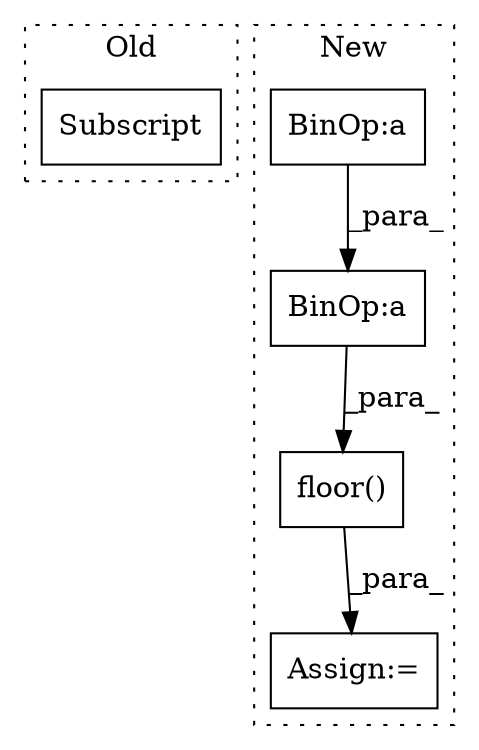 digraph G {
subgraph cluster0 {
1 [label="Subscript" a="63" s="6407,0" l="16,0" shape="box"];
label = "Old";
style="dotted";
}
subgraph cluster1 {
2 [label="floor()" a="75" s="5343,5381" l="9,1" shape="box"];
3 [label="Assign:=" a="68" s="5318" l="3" shape="box"];
4 [label="BinOp:a" a="82" s="5375" l="3" shape="box"];
5 [label="BinOp:a" a="82" s="5354" l="3" shape="box"];
label = "New";
style="dotted";
}
2 -> 3 [label="_para_"];
4 -> 5 [label="_para_"];
5 -> 2 [label="_para_"];
}
